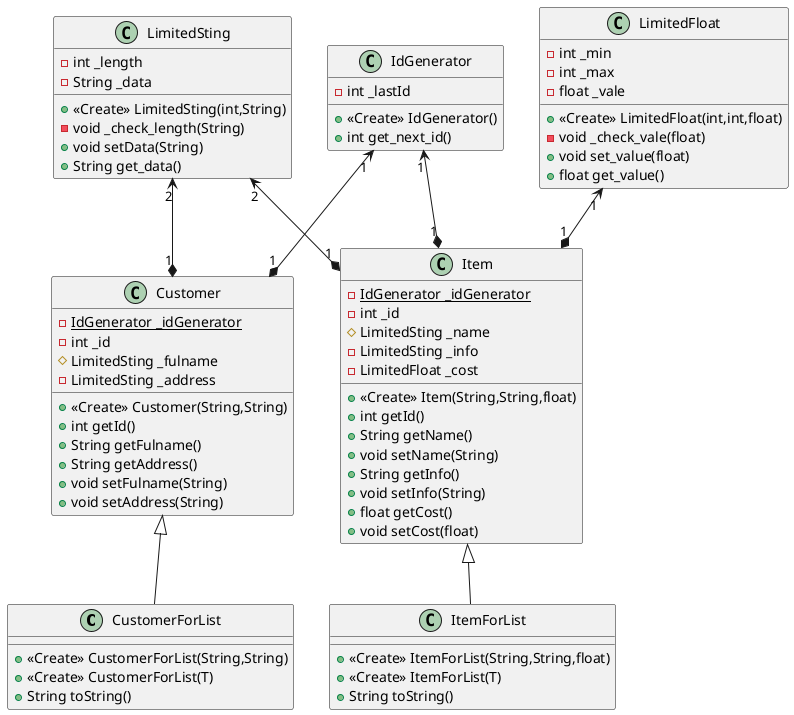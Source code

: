 @startuml

class CustomerForList {
+ <<Create>> CustomerForList(String,String)
+ <<Create>> CustomerForList(T)
+ String toString()
}

class IdGenerator {
- int _lastId
+ <<Create>> IdGenerator()
+ int get_next_id()
}


class ItemForList {
+ <<Create>> ItemForList(String,String,float)
+ <<Create>> ItemForList(T)
+ String toString()
}


class LimitedFloat {
- int _min
- int _max
- float _vale
+ <<Create>> LimitedFloat(int,int,float)
- void _check_vale(float)
+ void set_value(float)
+ float get_value()
}


class LimitedSting {
- int _length
- String _data
+ <<Create>> LimitedSting(int,String)
- void _check_length(String)
+ void setData(String)
+ String get_data()
}

class Item {
- {static} IdGenerator _idGenerator
- int _id
# LimitedSting _name
- LimitedSting _info
- LimitedFloat _cost
+ <<Create>> Item(String,String,float)
+ int getId()
+ String getName()
+ void setName(String)
+ String getInfo()
+ void setInfo(String)
+ float getCost()
+ void setCost(float)
}


class Customer {
- {static} IdGenerator _idGenerator
- int _id
# LimitedSting _fulname
- LimitedSting _address
+ <<Create>> Customer(String,String)
+ int getId()
+ String getFulname()
+ String getAddress()
+ void setFulname(String)
+ void setAddress(String)
}


Customer <|-- CustomerForList
Item <|-- ItemForList

IdGenerator "1"<--*"1" Customer
IdGenerator "1"<--*"1" Item

LimitedSting "2"<--*"1" Customer
LimitedSting "2"<--*"1" Item
LimitedFloat "1"<--*"1" Item
@enduml